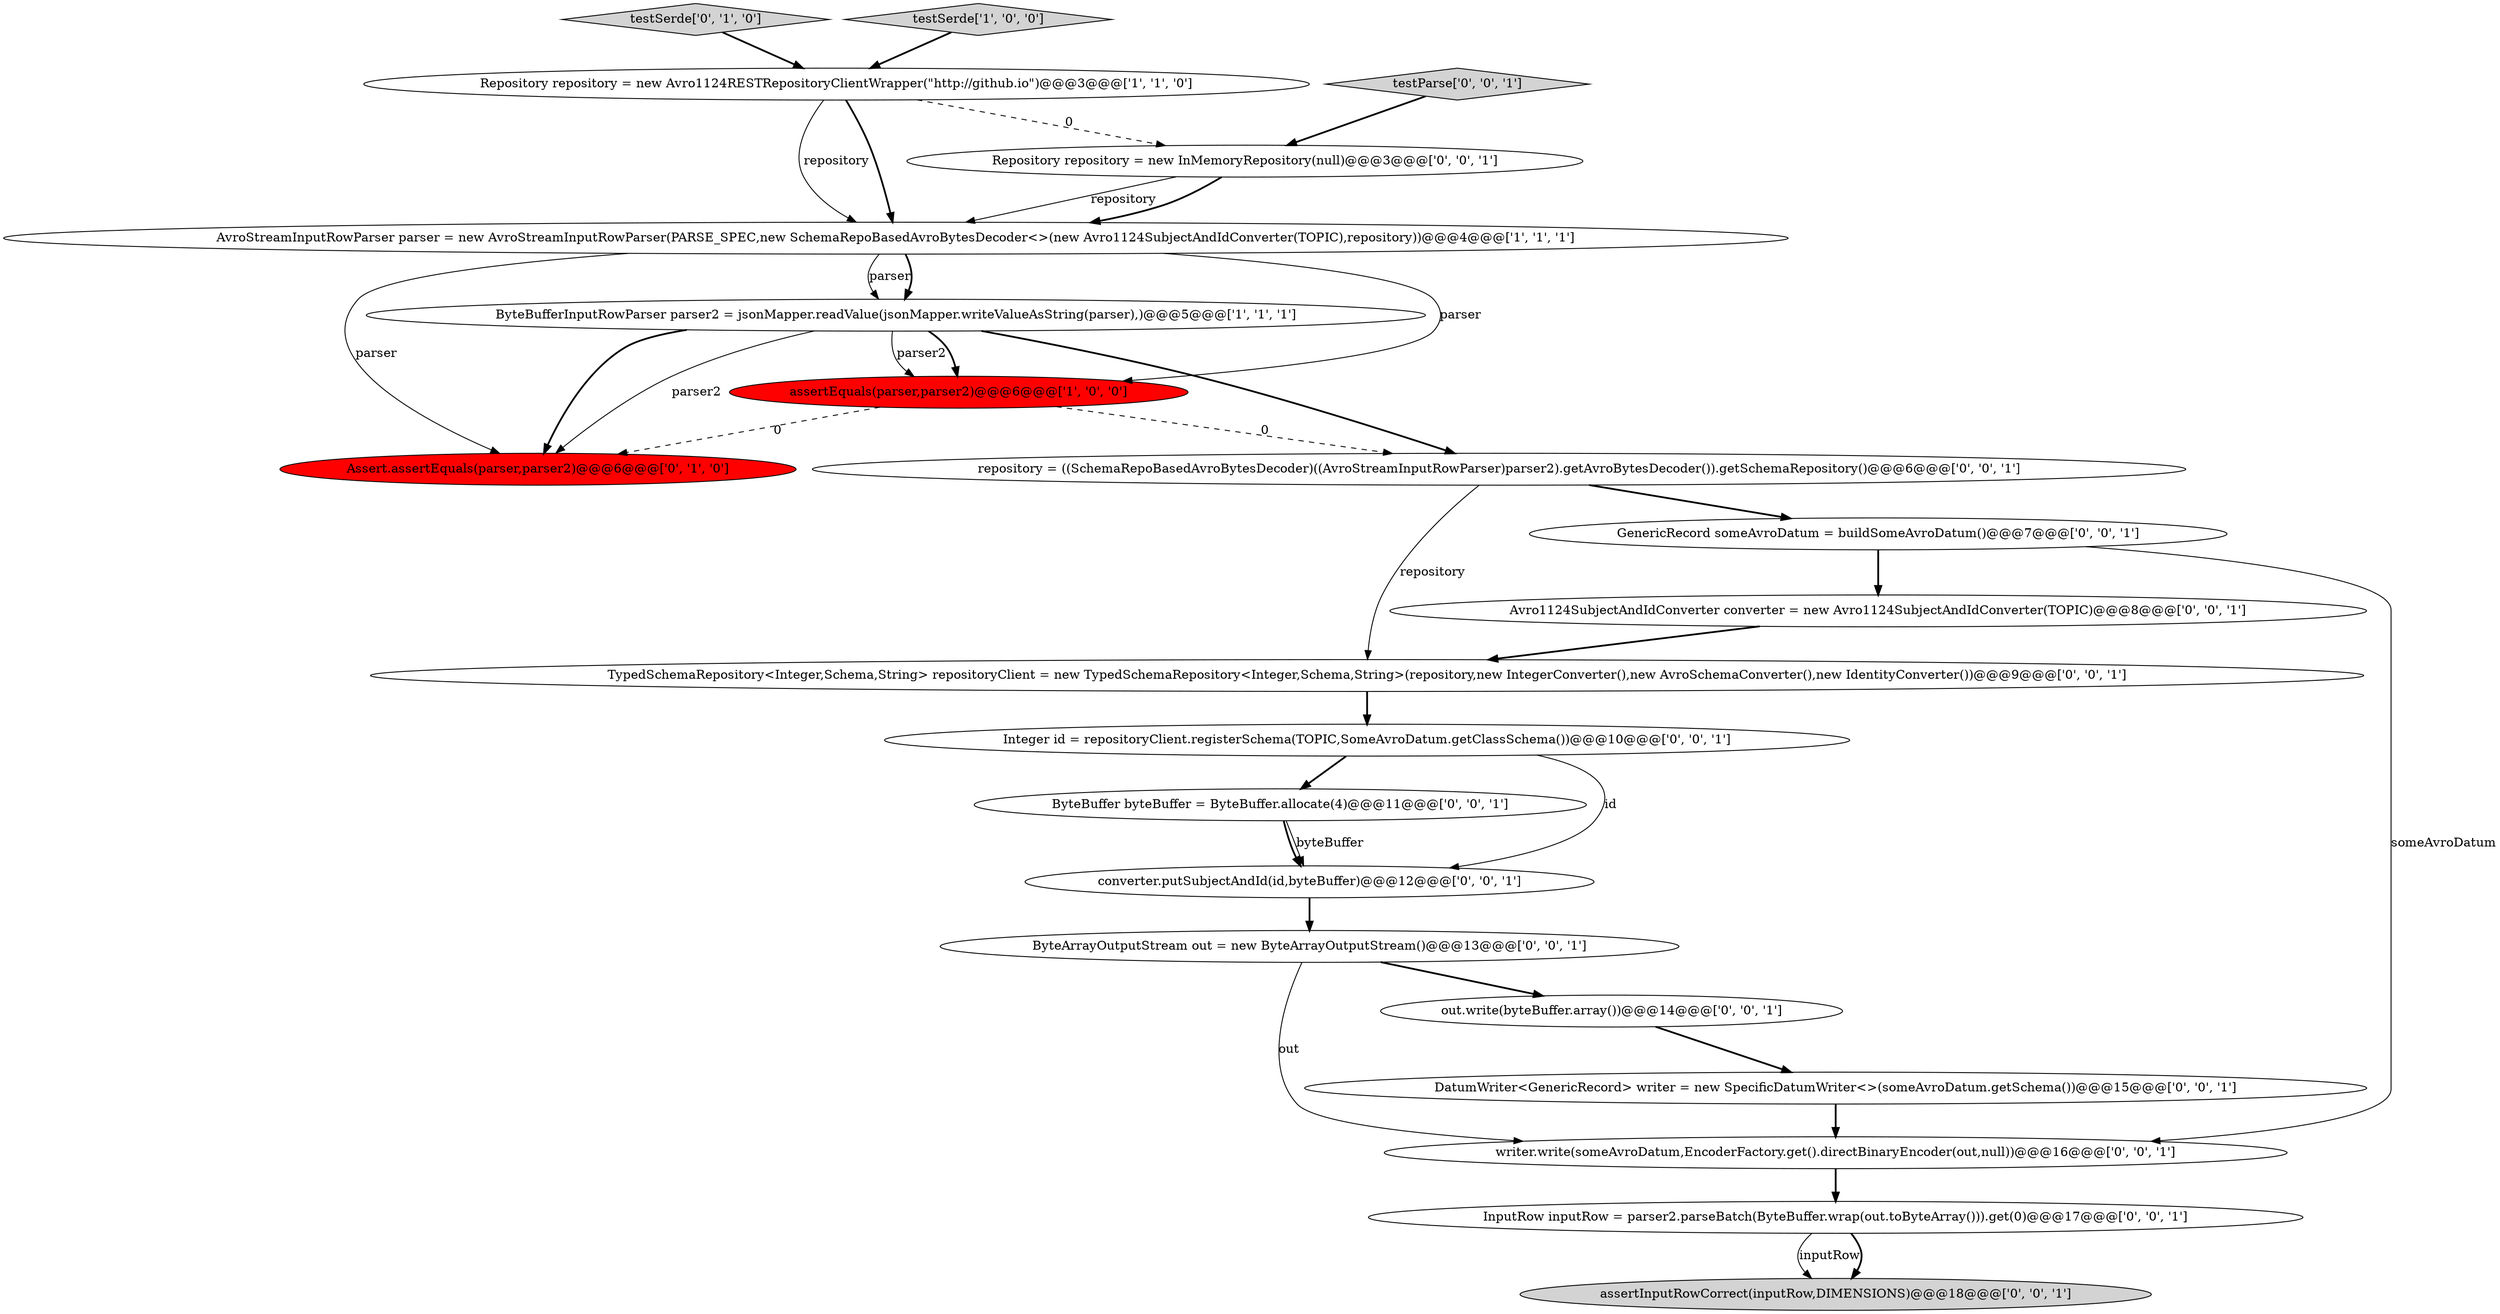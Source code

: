 digraph {
4 [style = filled, label = "AvroStreamInputRowParser parser = new AvroStreamInputRowParser(PARSE_SPEC,new SchemaRepoBasedAvroBytesDecoder<>(new Avro1124SubjectAndIdConverter(TOPIC),repository))@@@4@@@['1', '1', '1']", fillcolor = white, shape = ellipse image = "AAA0AAABBB1BBB"];
6 [style = filled, label = "Assert.assertEquals(parser,parser2)@@@6@@@['0', '1', '0']", fillcolor = red, shape = ellipse image = "AAA1AAABBB2BBB"];
14 [style = filled, label = "converter.putSubjectAndId(id,byteBuffer)@@@12@@@['0', '0', '1']", fillcolor = white, shape = ellipse image = "AAA0AAABBB3BBB"];
10 [style = filled, label = "ByteBuffer byteBuffer = ByteBuffer.allocate(4)@@@11@@@['0', '0', '1']", fillcolor = white, shape = ellipse image = "AAA0AAABBB3BBB"];
9 [style = filled, label = "TypedSchemaRepository<Integer,Schema,String> repositoryClient = new TypedSchemaRepository<Integer,Schema,String>(repository,new IntegerConverter(),new AvroSchemaConverter(),new IdentityConverter())@@@9@@@['0', '0', '1']", fillcolor = white, shape = ellipse image = "AAA0AAABBB3BBB"];
8 [style = filled, label = "writer.write(someAvroDatum,EncoderFactory.get().directBinaryEncoder(out,null))@@@16@@@['0', '0', '1']", fillcolor = white, shape = ellipse image = "AAA0AAABBB3BBB"];
11 [style = filled, label = "ByteArrayOutputStream out = new ByteArrayOutputStream()@@@13@@@['0', '0', '1']", fillcolor = white, shape = ellipse image = "AAA0AAABBB3BBB"];
7 [style = filled, label = "repository = ((SchemaRepoBasedAvroBytesDecoder)((AvroStreamInputRowParser)parser2).getAvroBytesDecoder()).getSchemaRepository()@@@6@@@['0', '0', '1']", fillcolor = white, shape = ellipse image = "AAA0AAABBB3BBB"];
3 [style = filled, label = "Repository repository = new Avro1124RESTRepositoryClientWrapper(\"http://github.io\")@@@3@@@['1', '1', '0']", fillcolor = white, shape = ellipse image = "AAA0AAABBB1BBB"];
5 [style = filled, label = "testSerde['0', '1', '0']", fillcolor = lightgray, shape = diamond image = "AAA0AAABBB2BBB"];
12 [style = filled, label = "testParse['0', '0', '1']", fillcolor = lightgray, shape = diamond image = "AAA0AAABBB3BBB"];
1 [style = filled, label = "ByteBufferInputRowParser parser2 = jsonMapper.readValue(jsonMapper.writeValueAsString(parser),)@@@5@@@['1', '1', '1']", fillcolor = white, shape = ellipse image = "AAA0AAABBB1BBB"];
19 [style = filled, label = "assertInputRowCorrect(inputRow,DIMENSIONS)@@@18@@@['0', '0', '1']", fillcolor = lightgray, shape = ellipse image = "AAA0AAABBB3BBB"];
2 [style = filled, label = "assertEquals(parser,parser2)@@@6@@@['1', '0', '0']", fillcolor = red, shape = ellipse image = "AAA1AAABBB1BBB"];
13 [style = filled, label = "Repository repository = new InMemoryRepository(null)@@@3@@@['0', '0', '1']", fillcolor = white, shape = ellipse image = "AAA0AAABBB3BBB"];
18 [style = filled, label = "DatumWriter<GenericRecord> writer = new SpecificDatumWriter<>(someAvroDatum.getSchema())@@@15@@@['0', '0', '1']", fillcolor = white, shape = ellipse image = "AAA0AAABBB3BBB"];
17 [style = filled, label = "Avro1124SubjectAndIdConverter converter = new Avro1124SubjectAndIdConverter(TOPIC)@@@8@@@['0', '0', '1']", fillcolor = white, shape = ellipse image = "AAA0AAABBB3BBB"];
16 [style = filled, label = "out.write(byteBuffer.array())@@@14@@@['0', '0', '1']", fillcolor = white, shape = ellipse image = "AAA0AAABBB3BBB"];
0 [style = filled, label = "testSerde['1', '0', '0']", fillcolor = lightgray, shape = diamond image = "AAA0AAABBB1BBB"];
20 [style = filled, label = "GenericRecord someAvroDatum = buildSomeAvroDatum()@@@7@@@['0', '0', '1']", fillcolor = white, shape = ellipse image = "AAA0AAABBB3BBB"];
15 [style = filled, label = "InputRow inputRow = parser2.parseBatch(ByteBuffer.wrap(out.toByteArray())).get(0)@@@17@@@['0', '0', '1']", fillcolor = white, shape = ellipse image = "AAA0AAABBB3BBB"];
21 [style = filled, label = "Integer id = repositoryClient.registerSchema(TOPIC,SomeAvroDatum.getClassSchema())@@@10@@@['0', '0', '1']", fillcolor = white, shape = ellipse image = "AAA0AAABBB3BBB"];
0->3 [style = bold, label=""];
5->3 [style = bold, label=""];
11->16 [style = bold, label=""];
21->10 [style = bold, label=""];
20->8 [style = solid, label="someAvroDatum"];
20->17 [style = bold, label=""];
16->18 [style = bold, label=""];
13->4 [style = solid, label="repository"];
8->15 [style = bold, label=""];
10->14 [style = bold, label=""];
15->19 [style = solid, label="inputRow"];
17->9 [style = bold, label=""];
21->14 [style = solid, label="id"];
7->20 [style = bold, label=""];
15->19 [style = bold, label=""];
3->13 [style = dashed, label="0"];
3->4 [style = solid, label="repository"];
2->7 [style = dashed, label="0"];
3->4 [style = bold, label=""];
1->7 [style = bold, label=""];
10->14 [style = solid, label="byteBuffer"];
4->1 [style = solid, label="parser"];
12->13 [style = bold, label=""];
1->6 [style = bold, label=""];
9->21 [style = bold, label=""];
2->6 [style = dashed, label="0"];
7->9 [style = solid, label="repository"];
1->6 [style = solid, label="parser2"];
1->2 [style = solid, label="parser2"];
4->1 [style = bold, label=""];
1->2 [style = bold, label=""];
4->2 [style = solid, label="parser"];
18->8 [style = bold, label=""];
4->6 [style = solid, label="parser"];
14->11 [style = bold, label=""];
11->8 [style = solid, label="out"];
13->4 [style = bold, label=""];
}
